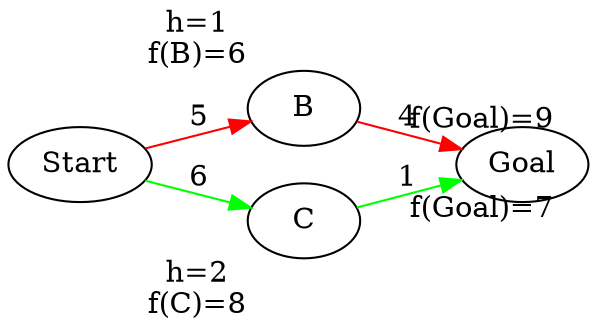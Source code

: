digraph g{
	rankdir=LR
	Start;
	B[xlabel="h=1\nf(B)=6"];
	C[xlabel="h=2\nf(C)=8"];
	Goal;
	Start -> B[label="5", color="#FF0000"];
	Start -> C[label="6", color="#00FF00"];
	B -> Goal[label="4", color="#FF0000", xlabel="f(Goal)=9"];
	C -> Goal[label="1", color="#00FF00", xlabel="f(Goal)=7"];
}
	
